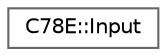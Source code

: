 digraph "Graphical Class Hierarchy"
{
 // LATEX_PDF_SIZE
  bgcolor="transparent";
  edge [fontname=Helvetica,fontsize=10,labelfontname=Helvetica,labelfontsize=10];
  node [fontname=Helvetica,fontsize=10,shape=box,height=0.2,width=0.4];
  rankdir="LR";
  Node0 [id="Node000000",label="C78E::Input",height=0.2,width=0.4,color="grey40", fillcolor="white", style="filled",URL="$db/da0/class_c78_e_1_1_input.html",tooltip=" "];
}
